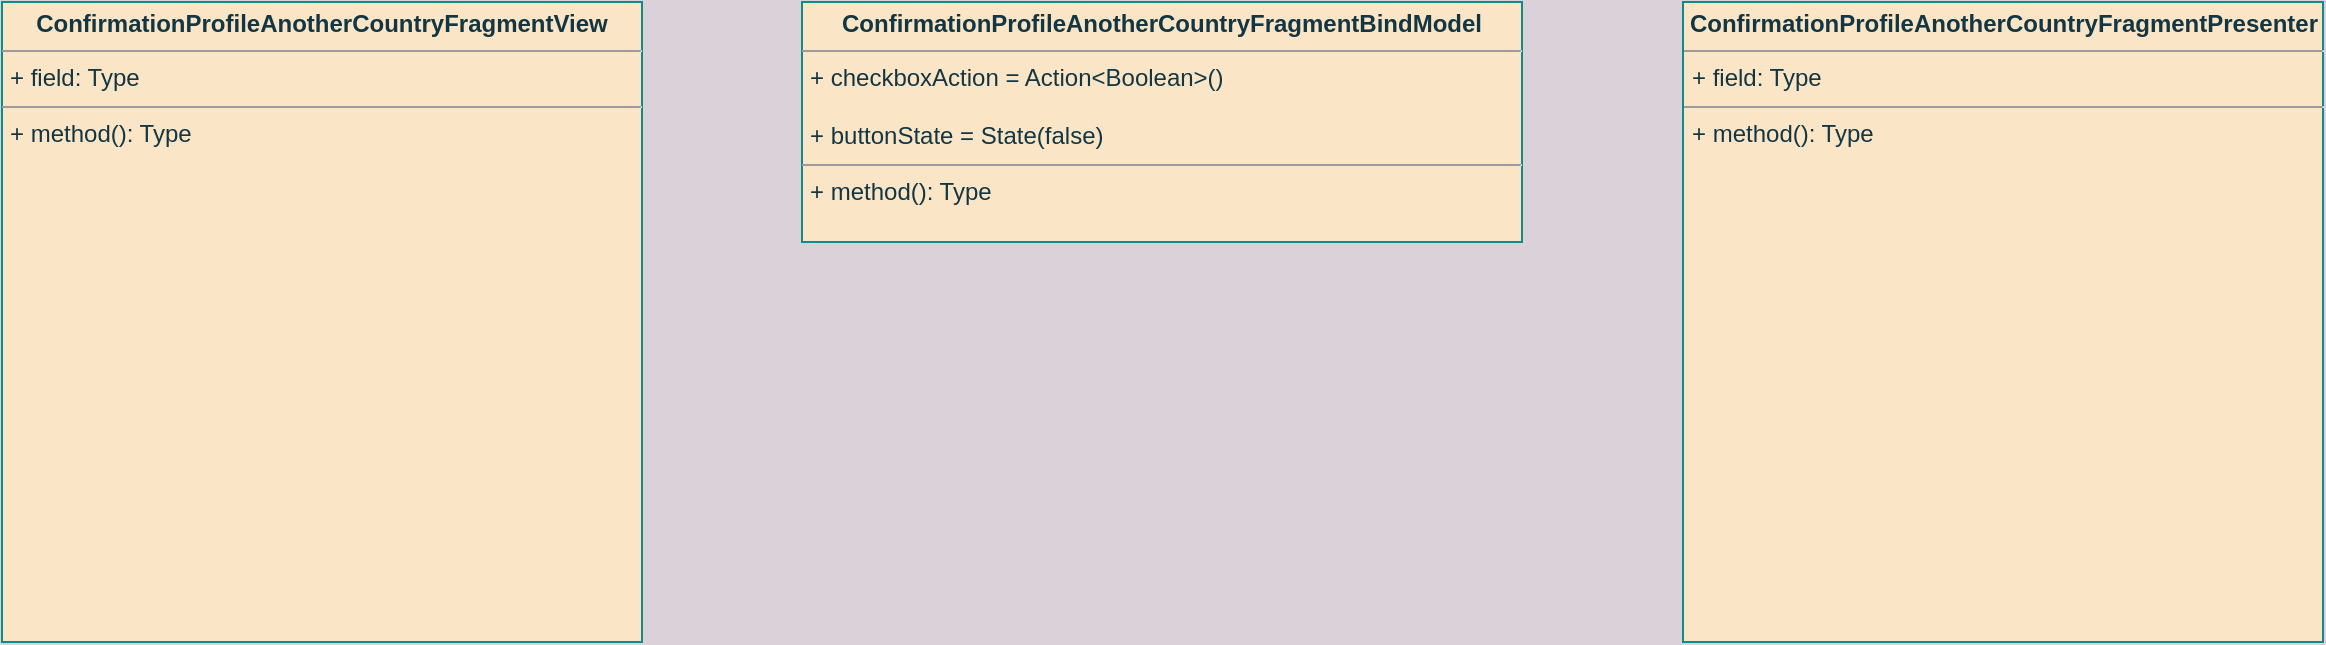 <mxfile version="17.4.5" type="github">
  <diagram id="hZ0eqUO0tjvKLp5JY12B" name="Page-1">
    <mxGraphModel dx="610" dy="413" grid="1" gridSize="10" guides="1" tooltips="1" connect="1" arrows="1" fold="1" page="1" pageScale="1" pageWidth="827" pageHeight="1169" background="#DAD2D8" math="0" shadow="0">
      <root>
        <mxCell id="0" />
        <mxCell id="1" parent="0" />
        <mxCell id="cyVeiYbiuuybUlAEG6Qh-1" value="&lt;p style=&quot;margin: 0px ; margin-top: 4px ; text-align: center&quot;&gt;&lt;b&gt;ConfirmationProfileAnotherCountryFragmentView&lt;/b&gt;&lt;/p&gt;&lt;hr size=&quot;1&quot;&gt;&lt;p style=&quot;margin: 0px ; margin-left: 4px&quot;&gt;+ field: Type&lt;/p&gt;&lt;hr size=&quot;1&quot;&gt;&lt;p style=&quot;margin: 0px ; margin-left: 4px&quot;&gt;+ method(): Type&lt;/p&gt;" style="verticalAlign=top;align=left;overflow=fill;fontSize=12;fontFamily=Helvetica;html=1;rounded=0;sketch=0;fontColor=#143642;strokeColor=#0F8B8D;fillColor=#FAE5C7;" vertex="1" parent="1">
          <mxGeometry x="80" y="80" width="320" height="320" as="geometry" />
        </mxCell>
        <mxCell id="cyVeiYbiuuybUlAEG6Qh-2" value="&lt;p style=&quot;margin: 0px ; margin-top: 4px ; text-align: center&quot;&gt;&lt;b&gt;ConfirmationProfileAnotherCountryFragmentPresenter&lt;/b&gt;&lt;/p&gt;&lt;hr size=&quot;1&quot;&gt;&lt;p style=&quot;margin: 0px ; margin-left: 4px&quot;&gt;+ field: Type&lt;/p&gt;&lt;hr size=&quot;1&quot;&gt;&lt;p style=&quot;margin: 0px ; margin-left: 4px&quot;&gt;+ method(): Type&lt;/p&gt;" style="verticalAlign=top;align=left;overflow=fill;fontSize=12;fontFamily=Helvetica;html=1;rounded=0;sketch=0;fontColor=#143642;strokeColor=#0F8B8D;fillColor=#FAE5C7;" vertex="1" parent="1">
          <mxGeometry x="920.5" y="80" width="320" height="320" as="geometry" />
        </mxCell>
        <mxCell id="cyVeiYbiuuybUlAEG6Qh-3" value="&lt;p style=&quot;margin: 0px ; margin-top: 4px ; text-align: center&quot;&gt;&lt;b&gt;ConfirmationProfileAnotherCountryFragmentBindModel&lt;/b&gt;&lt;/p&gt;&lt;hr size=&quot;1&quot;&gt;&lt;p style=&quot;margin: 0px ; margin-left: 4px&quot;&gt;+ checkboxAction = Action&amp;lt;Boolean&amp;gt;()&lt;/p&gt;&lt;p style=&quot;margin: 0px ; margin-left: 4px&quot;&gt;&lt;br&gt;&lt;/p&gt;&lt;p style=&quot;margin: 0px ; margin-left: 4px&quot;&gt;+ buttonState = State(false)&lt;br&gt;&lt;/p&gt;&lt;hr size=&quot;1&quot;&gt;&lt;p style=&quot;margin: 0px ; margin-left: 4px&quot;&gt;+ method(): Type&lt;/p&gt;" style="verticalAlign=top;align=left;overflow=fill;fontSize=12;fontFamily=Helvetica;html=1;rounded=0;sketch=0;fontColor=#143642;strokeColor=#0F8B8D;fillColor=#FAE5C7;" vertex="1" parent="1">
          <mxGeometry x="480" y="80" width="360" height="120" as="geometry" />
        </mxCell>
      </root>
    </mxGraphModel>
  </diagram>
</mxfile>
